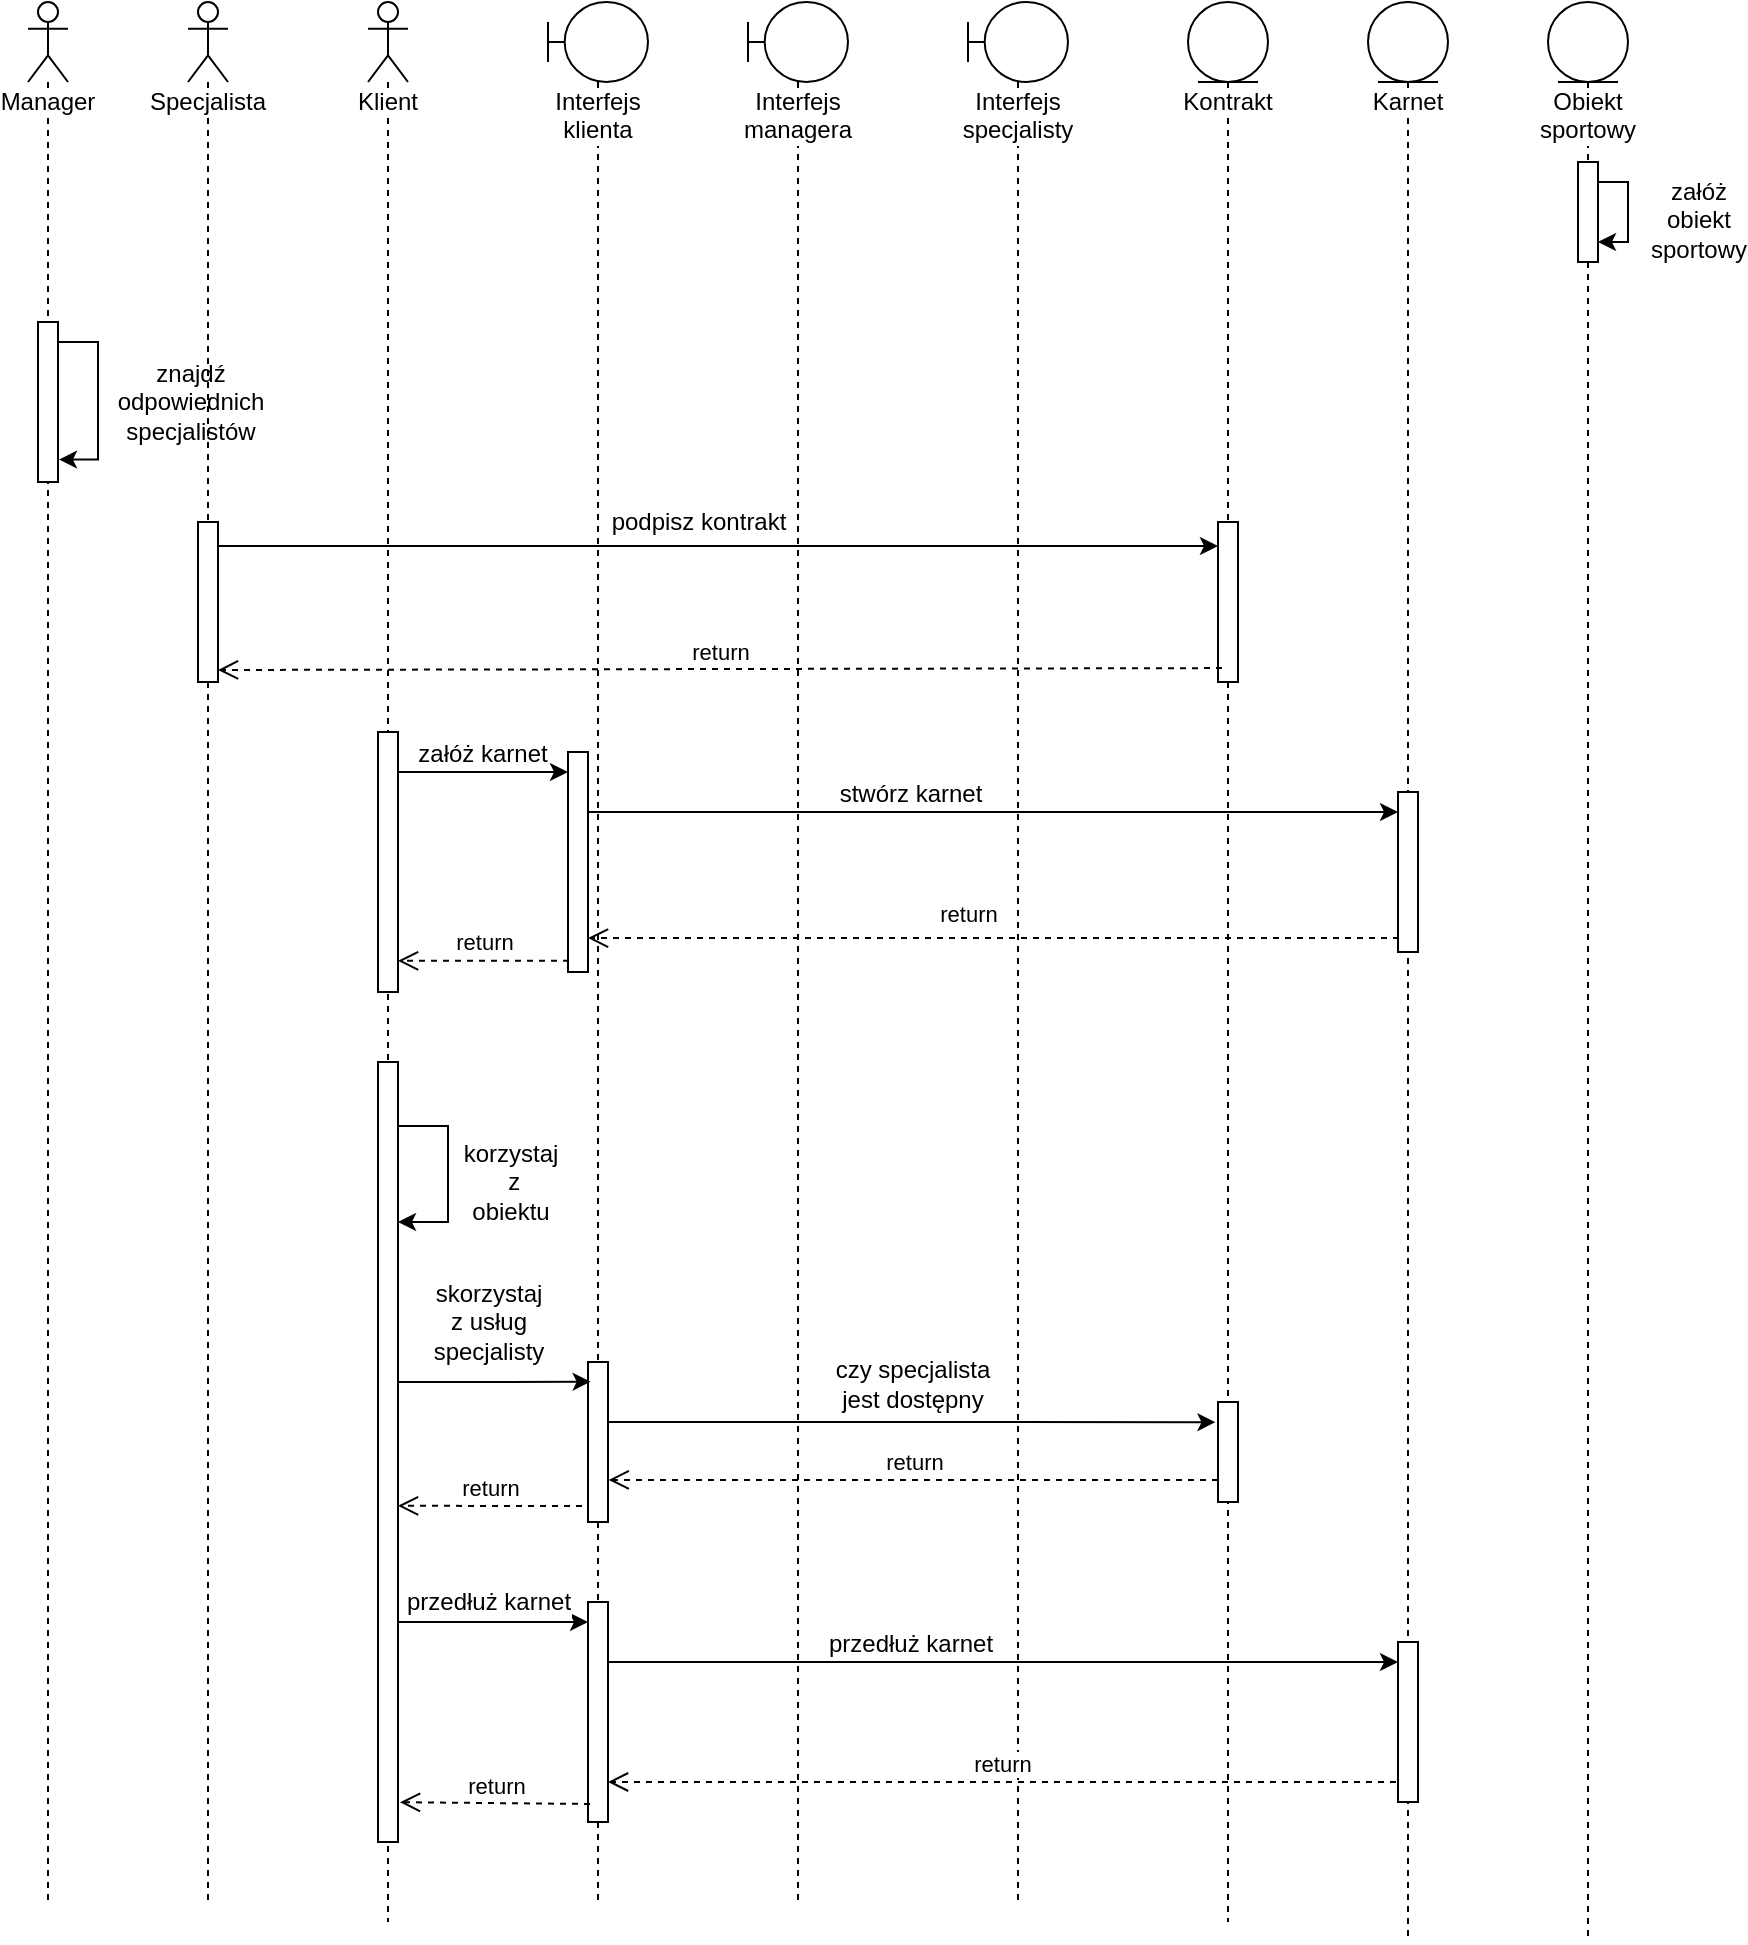 <mxfile version="10.7.5" type="device"><diagram id="68KtDCG4nk-IZEKJMCBh" name="Page-1"><mxGraphModel dx="1922" dy="934" grid="1" gridSize="10" guides="1" tooltips="1" connect="1" arrows="1" fold="1" page="1" pageScale="1" pageWidth="1169" pageHeight="827" math="0" shadow="0"><root><mxCell id="0"/><mxCell id="1" parent="0"/><mxCell id="l_W9JK0p3i-Y0cwGn2tv-25" value="Manager" style="shape=umlLifeline;participant=umlActor;perimeter=lifelinePerimeter;whiteSpace=wrap;html=1;container=1;collapsible=0;recursiveResize=0;verticalAlign=top;spacingTop=36;labelBackgroundColor=#ffffff;outlineConnect=0;" vertex="1" parent="1"><mxGeometry x="90" y="40" width="20" height="950" as="geometry"/></mxCell><mxCell id="l_W9JK0p3i-Y0cwGn2tv-60" value="" style="html=1;points=[];perimeter=orthogonalPerimeter;" vertex="1" parent="l_W9JK0p3i-Y0cwGn2tv-25"><mxGeometry x="5" y="160" width="10" height="80" as="geometry"/></mxCell><mxCell id="l_W9JK0p3i-Y0cwGn2tv-63" value="" style="edgeStyle=orthogonalEdgeStyle;rounded=0;orthogonalLoop=1;jettySize=auto;html=1;entryX=1.05;entryY=0.86;entryDx=0;entryDy=0;entryPerimeter=0;" edge="1" parent="l_W9JK0p3i-Y0cwGn2tv-25" source="l_W9JK0p3i-Y0cwGn2tv-60" target="l_W9JK0p3i-Y0cwGn2tv-60"><mxGeometry relative="1" as="geometry"><Array as="points"><mxPoint x="35" y="170"/><mxPoint x="35" y="229"/></Array></mxGeometry></mxCell><mxCell id="l_W9JK0p3i-Y0cwGn2tv-64" value="znajdź &lt;br&gt;odpowiednich&lt;br&gt;specjalistów&lt;br&gt;" style="text;html=1;resizable=0;points=[];align=center;verticalAlign=middle;labelBackgroundColor=#ffffff;" vertex="1" connectable="0" parent="l_W9JK0p3i-Y0cwGn2tv-63"><mxGeometry x="-0.207" y="-2" relative="1" as="geometry"><mxPoint x="47.5" y="11" as="offset"/></mxGeometry></mxCell><mxCell id="l_W9JK0p3i-Y0cwGn2tv-26" value="Specjalista" style="shape=umlLifeline;participant=umlActor;perimeter=lifelinePerimeter;whiteSpace=wrap;html=1;container=1;collapsible=0;recursiveResize=0;verticalAlign=top;spacingTop=36;labelBackgroundColor=#ffffff;outlineConnect=0;" vertex="1" parent="1"><mxGeometry x="170" y="40" width="20" height="950" as="geometry"/></mxCell><mxCell id="l_W9JK0p3i-Y0cwGn2tv-38" value="" style="html=1;points=[];perimeter=orthogonalPerimeter;" vertex="1" parent="l_W9JK0p3i-Y0cwGn2tv-26"><mxGeometry x="5" y="260" width="10" height="80" as="geometry"/></mxCell><mxCell id="l_W9JK0p3i-Y0cwGn2tv-27" value="Klient" style="shape=umlLifeline;participant=umlActor;perimeter=lifelinePerimeter;whiteSpace=wrap;html=1;container=1;collapsible=0;recursiveResize=0;verticalAlign=top;spacingTop=36;labelBackgroundColor=#ffffff;outlineConnect=0;" vertex="1" parent="1"><mxGeometry x="260" y="40" width="20" height="960" as="geometry"/></mxCell><mxCell id="l_W9JK0p3i-Y0cwGn2tv-71" value="" style="html=1;points=[];perimeter=orthogonalPerimeter;" vertex="1" parent="l_W9JK0p3i-Y0cwGn2tv-27"><mxGeometry x="5" y="530" width="10" height="390" as="geometry"/></mxCell><mxCell id="l_W9JK0p3i-Y0cwGn2tv-75" value="" style="edgeStyle=orthogonalEdgeStyle;rounded=0;orthogonalLoop=1;jettySize=auto;html=1;" edge="1" parent="l_W9JK0p3i-Y0cwGn2tv-27" source="l_W9JK0p3i-Y0cwGn2tv-71" target="l_W9JK0p3i-Y0cwGn2tv-71"><mxGeometry relative="1" as="geometry"><mxPoint x="16" y="610" as="targetPoint"/><Array as="points"><mxPoint x="40" y="562"/><mxPoint x="40" y="610"/></Array></mxGeometry></mxCell><mxCell id="l_W9JK0p3i-Y0cwGn2tv-77" value="korzystaj&lt;br&gt;&amp;nbsp;z &lt;br&gt;obiektu" style="text;html=1;resizable=0;points=[];align=center;verticalAlign=middle;labelBackgroundColor=#ffffff;" vertex="1" connectable="0" parent="l_W9JK0p3i-Y0cwGn2tv-75"><mxGeometry x="-0.244" y="-2" relative="1" as="geometry"><mxPoint x="32.5" y="15.5" as="offset"/></mxGeometry></mxCell><mxCell id="l_W9JK0p3i-Y0cwGn2tv-28" value="Kontrakt" style="shape=umlLifeline;participant=umlEntity;perimeter=lifelinePerimeter;whiteSpace=wrap;html=1;container=1;collapsible=0;recursiveResize=0;verticalAlign=top;spacingTop=36;labelBackgroundColor=#ffffff;outlineConnect=0;" vertex="1" parent="1"><mxGeometry x="670" y="40" width="40" height="960" as="geometry"/></mxCell><mxCell id="l_W9JK0p3i-Y0cwGn2tv-39" value="" style="html=1;points=[];perimeter=orthogonalPerimeter;" vertex="1" parent="l_W9JK0p3i-Y0cwGn2tv-28"><mxGeometry x="15" y="260" width="10" height="80" as="geometry"/></mxCell><mxCell id="l_W9JK0p3i-Y0cwGn2tv-94" value="" style="html=1;points=[];perimeter=orthogonalPerimeter;" vertex="1" parent="l_W9JK0p3i-Y0cwGn2tv-28"><mxGeometry x="15" y="700" width="10" height="50" as="geometry"/></mxCell><mxCell id="l_W9JK0p3i-Y0cwGn2tv-29" value="Interfejs klienta" style="shape=umlLifeline;participant=umlBoundary;perimeter=lifelinePerimeter;whiteSpace=wrap;html=1;container=1;collapsible=0;recursiveResize=0;verticalAlign=top;spacingTop=36;labelBackgroundColor=#ffffff;outlineConnect=0;" vertex="1" parent="1"><mxGeometry x="350" y="40" width="50" height="950" as="geometry"/></mxCell><mxCell id="l_W9JK0p3i-Y0cwGn2tv-81" value="" style="html=1;points=[];perimeter=orthogonalPerimeter;" vertex="1" parent="l_W9JK0p3i-Y0cwGn2tv-29"><mxGeometry x="20" y="680" width="10" height="80" as="geometry"/></mxCell><mxCell id="l_W9JK0p3i-Y0cwGn2tv-87" value="" style="html=1;points=[];perimeter=orthogonalPerimeter;" vertex="1" parent="l_W9JK0p3i-Y0cwGn2tv-29"><mxGeometry x="20" y="800" width="10" height="110" as="geometry"/></mxCell><mxCell id="l_W9JK0p3i-Y0cwGn2tv-30" value="Karnet" style="shape=umlLifeline;participant=umlEntity;perimeter=lifelinePerimeter;whiteSpace=wrap;html=1;container=1;collapsible=0;recursiveResize=0;verticalAlign=top;spacingTop=36;labelBackgroundColor=#ffffff;outlineConnect=0;" vertex="1" parent="1"><mxGeometry x="760" y="40" width="40" height="970" as="geometry"/></mxCell><mxCell id="l_W9JK0p3i-Y0cwGn2tv-43" value="" style="html=1;points=[];perimeter=orthogonalPerimeter;" vertex="1" parent="l_W9JK0p3i-Y0cwGn2tv-30"><mxGeometry x="-495" y="365" width="10" height="130" as="geometry"/></mxCell><mxCell id="l_W9JK0p3i-Y0cwGn2tv-49" value="" style="edgeStyle=orthogonalEdgeStyle;rounded=0;orthogonalLoop=1;jettySize=auto;html=1;" edge="1" parent="l_W9JK0p3i-Y0cwGn2tv-30" source="l_W9JK0p3i-Y0cwGn2tv-43" target="l_W9JK0p3i-Y0cwGn2tv-46"><mxGeometry relative="1" as="geometry"><mxPoint x="-400" y="384" as="targetPoint"/><Array as="points"><mxPoint x="-430" y="385"/><mxPoint x="-430" y="385"/></Array></mxGeometry></mxCell><mxCell id="l_W9JK0p3i-Y0cwGn2tv-51" value="załóż karnet" style="text;html=1;resizable=0;points=[];align=center;verticalAlign=middle;labelBackgroundColor=#ffffff;" vertex="1" connectable="0" parent="l_W9JK0p3i-Y0cwGn2tv-49"><mxGeometry x="0.229" y="-1" relative="1" as="geometry"><mxPoint x="-10" y="-10.5" as="offset"/></mxGeometry></mxCell><mxCell id="l_W9JK0p3i-Y0cwGn2tv-46" value="" style="html=1;points=[];perimeter=orthogonalPerimeter;" vertex="1" parent="l_W9JK0p3i-Y0cwGn2tv-30"><mxGeometry x="-400" y="375" width="10" height="110" as="geometry"/></mxCell><mxCell id="l_W9JK0p3i-Y0cwGn2tv-50" value="" style="edgeStyle=orthogonalEdgeStyle;rounded=0;orthogonalLoop=1;jettySize=auto;html=1;" edge="1" parent="l_W9JK0p3i-Y0cwGn2tv-30" source="l_W9JK0p3i-Y0cwGn2tv-46" target="l_W9JK0p3i-Y0cwGn2tv-48"><mxGeometry relative="1" as="geometry"><mxPoint x="13" y="485" as="targetPoint"/><Array as="points"><mxPoint x="-180" y="405"/><mxPoint x="-180" y="405"/></Array></mxGeometry></mxCell><mxCell id="l_W9JK0p3i-Y0cwGn2tv-55" value="stwórz karnet" style="text;html=1;resizable=0;points=[];align=center;verticalAlign=middle;labelBackgroundColor=#ffffff;" vertex="1" connectable="0" parent="l_W9JK0p3i-Y0cwGn2tv-50"><mxGeometry x="-0.191" relative="1" as="geometry"><mxPoint x="-3.5" y="-9.5" as="offset"/></mxGeometry></mxCell><mxCell id="l_W9JK0p3i-Y0cwGn2tv-59" value="return" style="html=1;verticalAlign=bottom;endArrow=open;dashed=1;endSize=8;exitX=0.05;exitY=0.949;exitDx=0;exitDy=0;exitPerimeter=0;" edge="1" parent="l_W9JK0p3i-Y0cwGn2tv-30" source="l_W9JK0p3i-Y0cwGn2tv-46" target="l_W9JK0p3i-Y0cwGn2tv-43"><mxGeometry relative="1" as="geometry"><mxPoint x="25.5" y="478" as="sourcePoint"/><mxPoint x="-380.0" y="478" as="targetPoint"/></mxGeometry></mxCell><mxCell id="l_W9JK0p3i-Y0cwGn2tv-58" value="return" style="html=1;verticalAlign=bottom;endArrow=open;dashed=1;endSize=8;exitX=0.05;exitY=0.913;exitDx=0;exitDy=0;exitPerimeter=0;" edge="1" parent="l_W9JK0p3i-Y0cwGn2tv-30" source="l_W9JK0p3i-Y0cwGn2tv-48" target="l_W9JK0p3i-Y0cwGn2tv-46"><mxGeometry x="0.063" y="-3" relative="1" as="geometry"><mxPoint x="-600" y="735" as="sourcePoint"/><mxPoint x="-680" y="735" as="targetPoint"/><mxPoint as="offset"/></mxGeometry></mxCell><mxCell id="l_W9JK0p3i-Y0cwGn2tv-48" value="" style="html=1;points=[];perimeter=orthogonalPerimeter;" vertex="1" parent="l_W9JK0p3i-Y0cwGn2tv-30"><mxGeometry x="15" y="395" width="10" height="80" as="geometry"/></mxCell><mxCell id="l_W9JK0p3i-Y0cwGn2tv-86" value="" style="html=1;points=[];perimeter=orthogonalPerimeter;" vertex="1" parent="l_W9JK0p3i-Y0cwGn2tv-30"><mxGeometry x="15" y="820" width="10" height="80" as="geometry"/></mxCell><mxCell id="l_W9JK0p3i-Y0cwGn2tv-31" value="Obiekt sportowy" style="shape=umlLifeline;participant=umlEntity;perimeter=lifelinePerimeter;whiteSpace=wrap;html=1;container=1;collapsible=0;recursiveResize=0;verticalAlign=top;spacingTop=36;labelBackgroundColor=#ffffff;outlineConnect=0;" vertex="1" parent="1"><mxGeometry x="850" y="40" width="40" height="970" as="geometry"/></mxCell><mxCell id="l_W9JK0p3i-Y0cwGn2tv-69" value="" style="edgeStyle=orthogonalEdgeStyle;rounded=0;orthogonalLoop=1;jettySize=auto;html=1;" edge="1" parent="l_W9JK0p3i-Y0cwGn2tv-31" source="l_W9JK0p3i-Y0cwGn2tv-67" target="l_W9JK0p3i-Y0cwGn2tv-67"><mxGeometry relative="1" as="geometry"><mxPoint x="105" y="100" as="targetPoint"/><Array as="points"><mxPoint x="40" y="90"/><mxPoint x="40" y="120"/></Array></mxGeometry></mxCell><mxCell id="l_W9JK0p3i-Y0cwGn2tv-70" value="załóż &lt;br&gt;obiekt &lt;br&gt;sportowy" style="text;html=1;resizable=0;points=[];align=center;verticalAlign=middle;labelBackgroundColor=#ffffff;" vertex="1" connectable="0" parent="l_W9JK0p3i-Y0cwGn2tv-69"><mxGeometry x="-0.337" y="3" relative="1" as="geometry"><mxPoint x="31.5" y="13.5" as="offset"/></mxGeometry></mxCell><mxCell id="l_W9JK0p3i-Y0cwGn2tv-67" value="" style="html=1;points=[];perimeter=orthogonalPerimeter;" vertex="1" parent="l_W9JK0p3i-Y0cwGn2tv-31"><mxGeometry x="15" y="80" width="10" height="50" as="geometry"/></mxCell><mxCell id="l_W9JK0p3i-Y0cwGn2tv-32" value="Interfejs managera" style="shape=umlLifeline;participant=umlBoundary;perimeter=lifelinePerimeter;whiteSpace=wrap;html=1;container=1;collapsible=0;recursiveResize=0;verticalAlign=top;spacingTop=36;labelBackgroundColor=#ffffff;outlineConnect=0;" vertex="1" parent="1"><mxGeometry x="450" y="40" width="50" height="950" as="geometry"/></mxCell><mxCell id="l_W9JK0p3i-Y0cwGn2tv-33" value="Interfejs specjalisty" style="shape=umlLifeline;participant=umlBoundary;perimeter=lifelinePerimeter;whiteSpace=wrap;html=1;container=1;collapsible=0;recursiveResize=0;verticalAlign=top;spacingTop=36;labelBackgroundColor=#ffffff;outlineConnect=0;" vertex="1" parent="1"><mxGeometry x="560" y="40" width="50" height="950" as="geometry"/></mxCell><mxCell id="l_W9JK0p3i-Y0cwGn2tv-40" value="" style="edgeStyle=orthogonalEdgeStyle;rounded=0;orthogonalLoop=1;jettySize=auto;html=1;entryX=0;entryY=0.15;entryDx=0;entryDy=0;entryPerimeter=0;" edge="1" parent="1" source="l_W9JK0p3i-Y0cwGn2tv-38" target="l_W9JK0p3i-Y0cwGn2tv-39"><mxGeometry relative="1" as="geometry"><Array as="points"><mxPoint x="310" y="312"/><mxPoint x="310" y="312"/></Array></mxGeometry></mxCell><mxCell id="l_W9JK0p3i-Y0cwGn2tv-41" value="podpisz kontrakt" style="text;html=1;resizable=0;points=[];align=center;verticalAlign=middle;labelBackgroundColor=#ffffff;" vertex="1" connectable="0" parent="l_W9JK0p3i-Y0cwGn2tv-40"><mxGeometry x="-0.3" y="-3" relative="1" as="geometry"><mxPoint x="65" y="-15" as="offset"/></mxGeometry></mxCell><mxCell id="l_W9JK0p3i-Y0cwGn2tv-42" value="return" style="html=1;verticalAlign=bottom;endArrow=open;dashed=1;endSize=8;exitX=0.2;exitY=0.913;exitDx=0;exitDy=0;exitPerimeter=0;entryX=1;entryY=0.925;entryDx=0;entryDy=0;entryPerimeter=0;" edge="1" parent="1" source="l_W9JK0p3i-Y0cwGn2tv-39" target="l_W9JK0p3i-Y0cwGn2tv-38"><mxGeometry relative="1" as="geometry"><mxPoint x="160" y="810" as="sourcePoint"/><mxPoint x="80" y="810" as="targetPoint"/></mxGeometry></mxCell><mxCell id="l_W9JK0p3i-Y0cwGn2tv-80" value="" style="edgeStyle=orthogonalEdgeStyle;rounded=0;orthogonalLoop=1;jettySize=auto;html=1;entryX=0.133;entryY=0.123;entryDx=0;entryDy=0;entryPerimeter=0;" edge="1" parent="1" source="l_W9JK0p3i-Y0cwGn2tv-71" target="l_W9JK0p3i-Y0cwGn2tv-81"><mxGeometry relative="1" as="geometry"><mxPoint x="340" y="680" as="targetPoint"/><Array as="points"><mxPoint x="330" y="730"/><mxPoint x="330" y="730"/></Array></mxGeometry></mxCell><mxCell id="l_W9JK0p3i-Y0cwGn2tv-82" value="skorzystaj &lt;br&gt;z usług&lt;br&gt;specjalisty&lt;br&gt;" style="text;html=1;resizable=0;points=[];align=center;verticalAlign=middle;labelBackgroundColor=#ffffff;" vertex="1" connectable="0" parent="l_W9JK0p3i-Y0cwGn2tv-80"><mxGeometry x="-0.274" y="-1" relative="1" as="geometry"><mxPoint x="9.5" y="-31" as="offset"/></mxGeometry></mxCell><mxCell id="l_W9JK0p3i-Y0cwGn2tv-85" value="return" style="html=1;verticalAlign=bottom;endArrow=open;dashed=1;endSize=8;exitX=-0.3;exitY=0.9;exitDx=0;exitDy=0;exitPerimeter=0;entryX=1;entryY=0.569;entryDx=0;entryDy=0;entryPerimeter=0;" edge="1" parent="1" source="l_W9JK0p3i-Y0cwGn2tv-81" target="l_W9JK0p3i-Y0cwGn2tv-71"><mxGeometry relative="1" as="geometry"><mxPoint x="160" y="1030" as="sourcePoint"/><mxPoint x="80" y="1030" as="targetPoint"/></mxGeometry></mxCell><mxCell id="l_W9JK0p3i-Y0cwGn2tv-88" value="" style="edgeStyle=orthogonalEdgeStyle;rounded=0;orthogonalLoop=1;jettySize=auto;html=1;" edge="1" parent="1" source="l_W9JK0p3i-Y0cwGn2tv-71" target="l_W9JK0p3i-Y0cwGn2tv-87"><mxGeometry relative="1" as="geometry"><mxPoint x="330" y="850" as="targetPoint"/><Array as="points"><mxPoint x="320" y="850"/><mxPoint x="320" y="850"/></Array></mxGeometry></mxCell><mxCell id="l_W9JK0p3i-Y0cwGn2tv-89" value="przedłuż karnet" style="text;html=1;resizable=0;points=[];align=center;verticalAlign=middle;labelBackgroundColor=#ffffff;" vertex="1" connectable="0" parent="l_W9JK0p3i-Y0cwGn2tv-88"><mxGeometry x="0.247" y="-1" relative="1" as="geometry"><mxPoint x="-14" y="-11" as="offset"/></mxGeometry></mxCell><mxCell id="l_W9JK0p3i-Y0cwGn2tv-90" value="" style="edgeStyle=orthogonalEdgeStyle;rounded=0;orthogonalLoop=1;jettySize=auto;html=1;" edge="1" parent="1" source="l_W9JK0p3i-Y0cwGn2tv-87" target="l_W9JK0p3i-Y0cwGn2tv-86"><mxGeometry relative="1" as="geometry"><Array as="points"><mxPoint x="580" y="870"/><mxPoint x="580" y="870"/></Array></mxGeometry></mxCell><mxCell id="l_W9JK0p3i-Y0cwGn2tv-93" value="przedłuż karnet" style="text;html=1;resizable=0;points=[];align=center;verticalAlign=middle;labelBackgroundColor=#ffffff;" vertex="1" connectable="0" parent="l_W9JK0p3i-Y0cwGn2tv-90"><mxGeometry x="-0.277" relative="1" as="geometry"><mxPoint x="7.5" y="-9.5" as="offset"/></mxGeometry></mxCell><mxCell id="l_W9JK0p3i-Y0cwGn2tv-91" value="return" style="html=1;verticalAlign=bottom;endArrow=open;dashed=1;endSize=8;" edge="1" parent="1" target="l_W9JK0p3i-Y0cwGn2tv-87"><mxGeometry relative="1" as="geometry"><mxPoint x="774" y="930" as="sourcePoint"/><mxPoint x="80" y="1030" as="targetPoint"/></mxGeometry></mxCell><mxCell id="l_W9JK0p3i-Y0cwGn2tv-92" value="return" style="html=1;verticalAlign=bottom;endArrow=open;dashed=1;endSize=8;exitX=0.1;exitY=0.918;exitDx=0;exitDy=0;exitPerimeter=0;entryX=1.1;entryY=0.949;entryDx=0;entryDy=0;entryPerimeter=0;" edge="1" parent="1" source="l_W9JK0p3i-Y0cwGn2tv-87" target="l_W9JK0p3i-Y0cwGn2tv-71"><mxGeometry relative="1" as="geometry"><mxPoint x="180" y="1020" as="sourcePoint"/><mxPoint x="100" y="1020" as="targetPoint"/></mxGeometry></mxCell><mxCell id="l_W9JK0p3i-Y0cwGn2tv-96" value="return" style="html=1;verticalAlign=bottom;endArrow=open;dashed=1;endSize=8;entryX=1.035;entryY=0.737;entryDx=0;entryDy=0;entryPerimeter=0;" edge="1" parent="1" source="l_W9JK0p3i-Y0cwGn2tv-94" target="l_W9JK0p3i-Y0cwGn2tv-81"><mxGeometry relative="1" as="geometry"><mxPoint x="660" y="779" as="sourcePoint"/><mxPoint x="80" y="1030" as="targetPoint"/></mxGeometry></mxCell><mxCell id="l_W9JK0p3i-Y0cwGn2tv-83" value="" style="edgeStyle=orthogonalEdgeStyle;rounded=0;orthogonalLoop=1;jettySize=auto;html=1;entryX=-0.128;entryY=0.202;entryDx=0;entryDy=0;entryPerimeter=0;" edge="1" parent="1" source="l_W9JK0p3i-Y0cwGn2tv-81" target="l_W9JK0p3i-Y0cwGn2tv-94"><mxGeometry relative="1" as="geometry"><mxPoint x="680" y="750" as="targetPoint"/><Array as="points"><mxPoint x="460" y="750"/><mxPoint x="460" y="750"/></Array></mxGeometry></mxCell><mxCell id="l_W9JK0p3i-Y0cwGn2tv-95" value="czy specjalista &lt;br&gt;jest dostępny" style="text;html=1;resizable=0;points=[];align=center;verticalAlign=middle;labelBackgroundColor=#ffffff;" vertex="1" connectable="0" parent="l_W9JK0p3i-Y0cwGn2tv-83"><mxGeometry x="0.068" y="-28" relative="1" as="geometry"><mxPoint x="-10" y="-47.5" as="offset"/></mxGeometry></mxCell></root></mxGraphModel></diagram></mxfile>